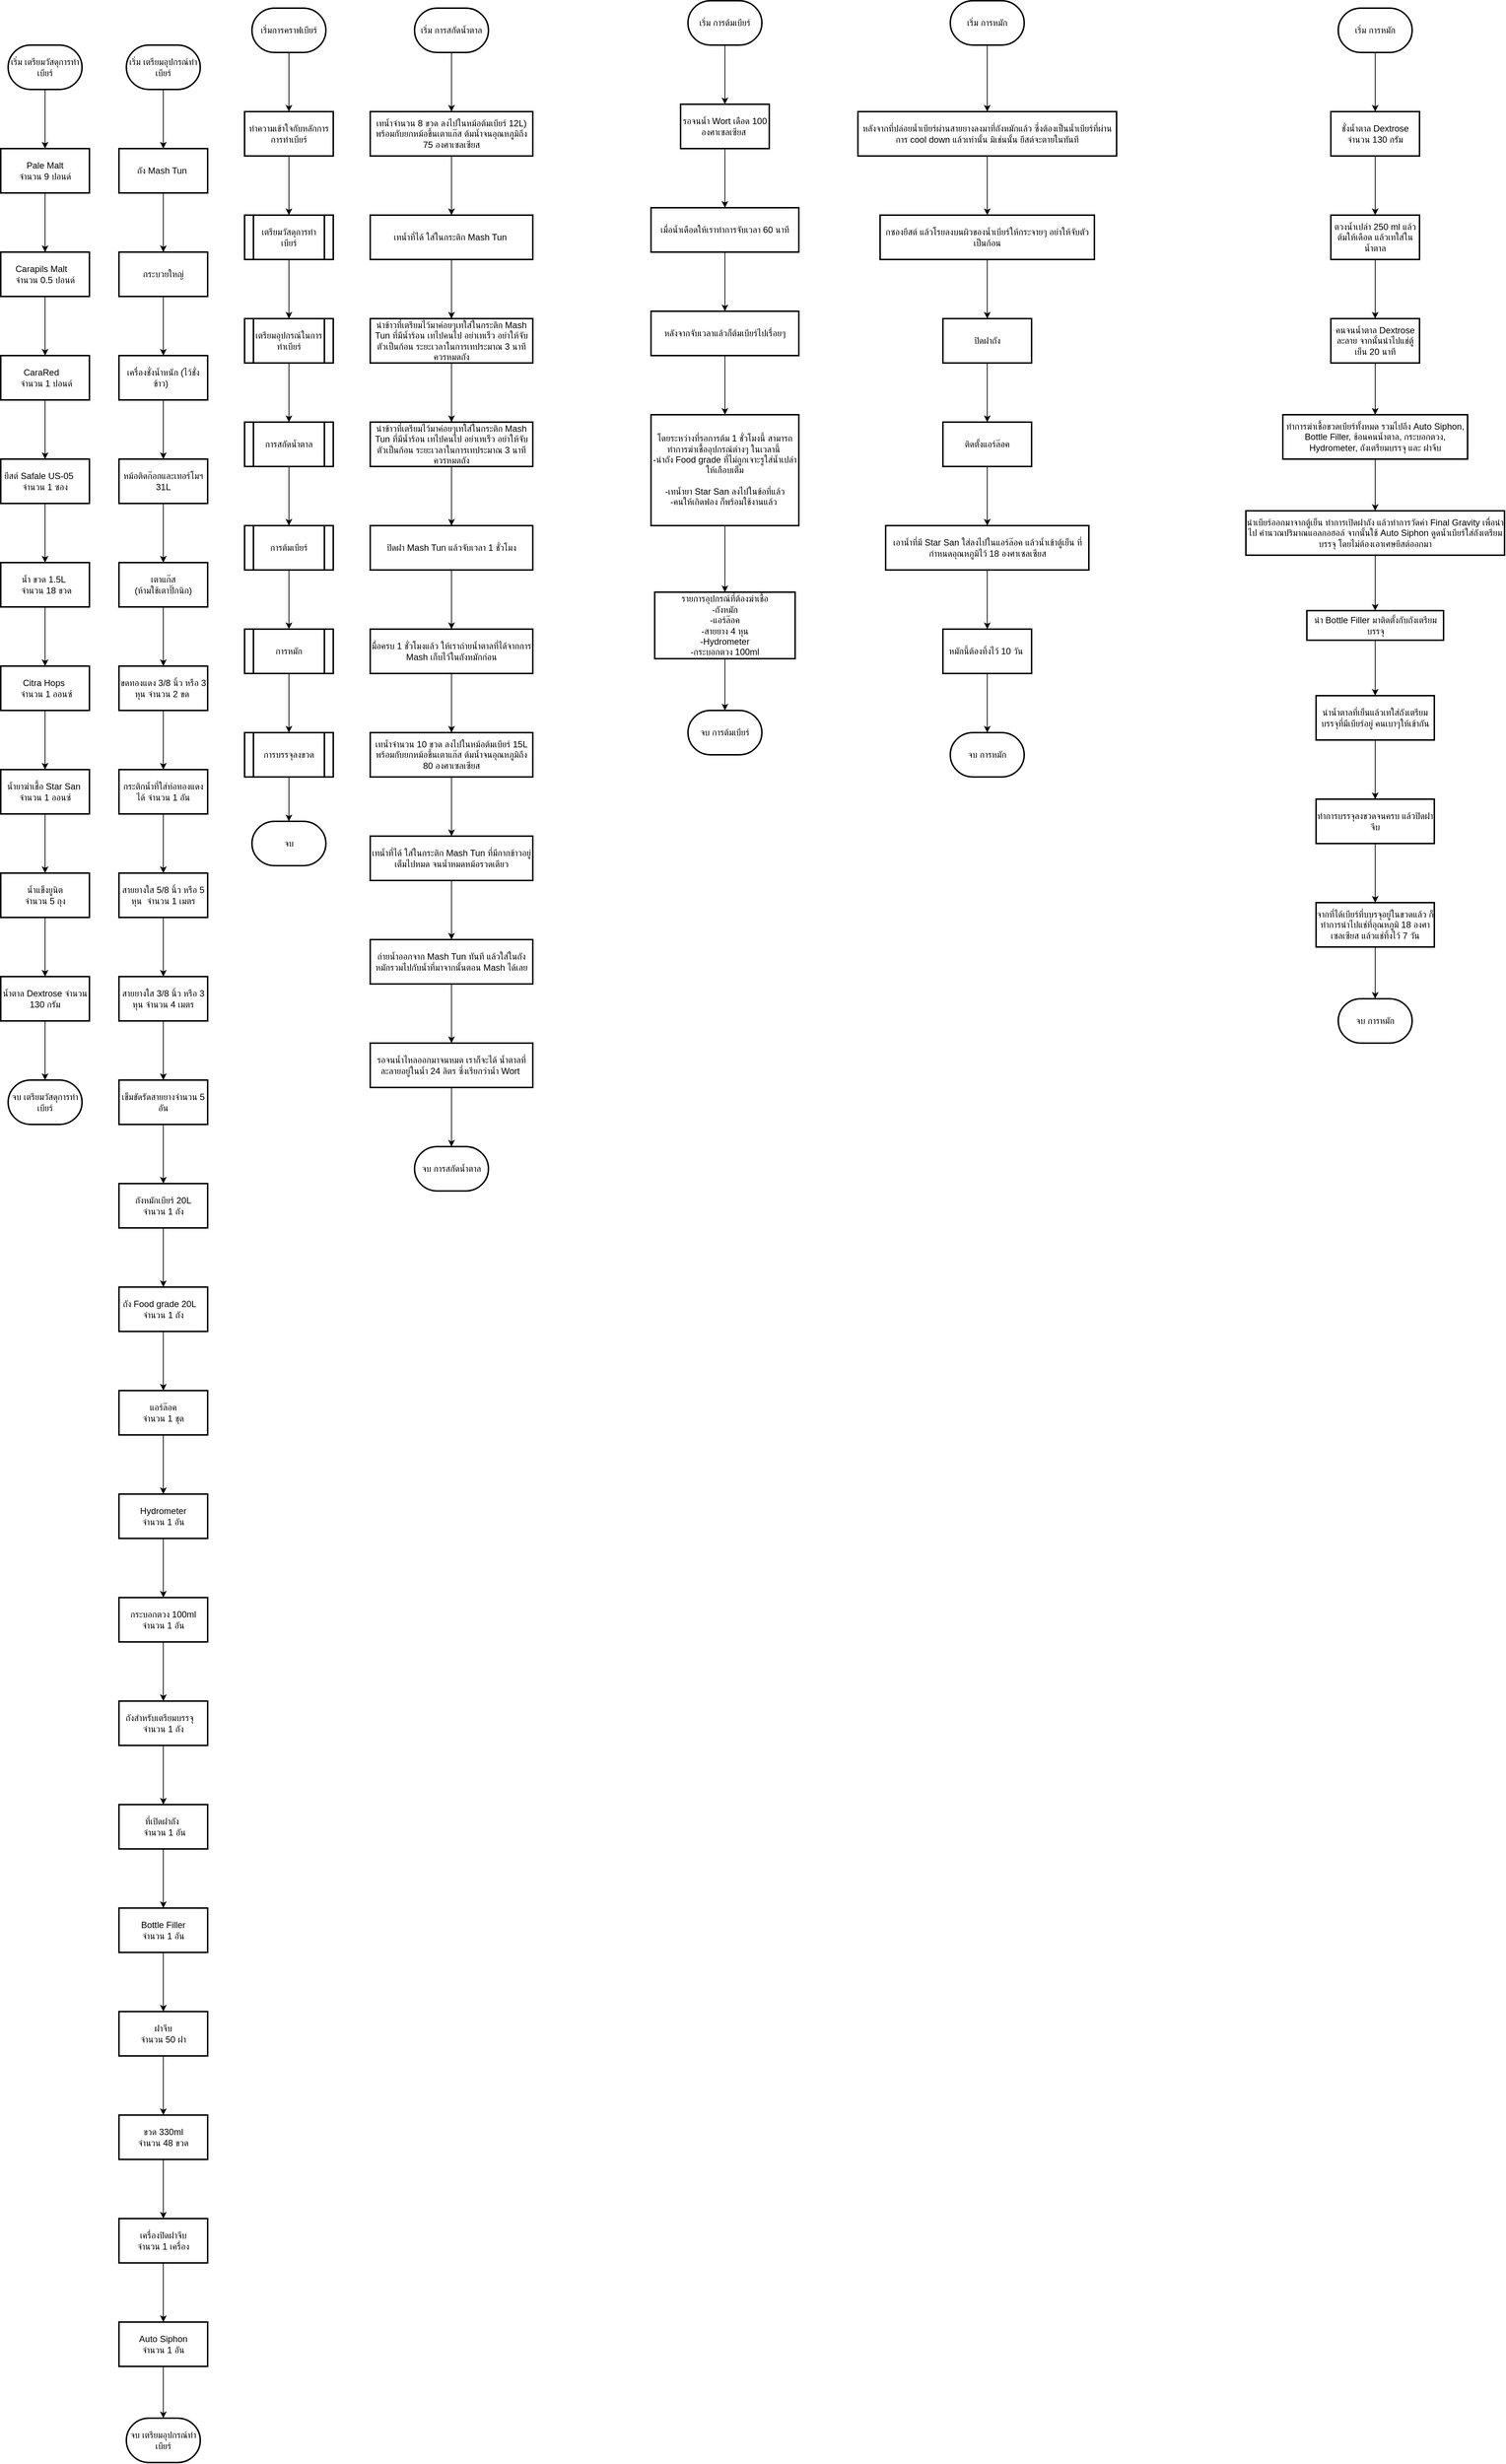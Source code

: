 <mxfile version="20.4.0" type="device"><diagram id="WuaO4n4-8gyZSFFQr9UD" name="หน้า-1"><mxGraphModel dx="1673" dy="896" grid="1" gridSize="10" guides="1" tooltips="1" connect="1" arrows="1" fold="1" page="1" pageScale="1" pageWidth="827" pageHeight="1169" math="0" shadow="0"><root><mxCell id="0"/><mxCell id="1" parent="0"/><mxCell id="bIlDoxS9KdTxIsv5m285-3" value="" style="edgeStyle=orthogonalEdgeStyle;rounded=0;orthogonalLoop=1;jettySize=auto;html=1;" edge="1" parent="1" source="bIlDoxS9KdTxIsv5m285-1" target="bIlDoxS9KdTxIsv5m285-2"><mxGeometry relative="1" as="geometry"/></mxCell><mxCell id="bIlDoxS9KdTxIsv5m285-1" value="เริ่มการคราฟเบียร์" style="strokeWidth=2;html=1;shape=mxgraph.flowchart.terminator;whiteSpace=wrap;" vertex="1" parent="1"><mxGeometry x="370" y="40" width="100" height="60" as="geometry"/></mxCell><mxCell id="bIlDoxS9KdTxIsv5m285-7" value="" style="edgeStyle=orthogonalEdgeStyle;rounded=0;orthogonalLoop=1;jettySize=auto;html=1;" edge="1" parent="1" source="bIlDoxS9KdTxIsv5m285-2" target="bIlDoxS9KdTxIsv5m285-6"><mxGeometry relative="1" as="geometry"/></mxCell><mxCell id="bIlDoxS9KdTxIsv5m285-2" value="ทำความเข้าใจกับหลักการการทำเบียร์" style="whiteSpace=wrap;html=1;strokeWidth=2;" vertex="1" parent="1"><mxGeometry x="360" y="180" width="120" height="60" as="geometry"/></mxCell><mxCell id="bIlDoxS9KdTxIsv5m285-9" value="" style="edgeStyle=orthogonalEdgeStyle;rounded=0;orthogonalLoop=1;jettySize=auto;html=1;" edge="1" parent="1" source="bIlDoxS9KdTxIsv5m285-6" target="bIlDoxS9KdTxIsv5m285-8"><mxGeometry relative="1" as="geometry"/></mxCell><mxCell id="bIlDoxS9KdTxIsv5m285-6" value="เตรียมวัสดุการทำเบียร์" style="shape=process;whiteSpace=wrap;html=1;backgroundOutline=1;strokeWidth=2;" vertex="1" parent="1"><mxGeometry x="360" y="320" width="120" height="60" as="geometry"/></mxCell><mxCell id="bIlDoxS9KdTxIsv5m285-11" value="" style="edgeStyle=orthogonalEdgeStyle;rounded=0;orthogonalLoop=1;jettySize=auto;html=1;" edge="1" parent="1" source="bIlDoxS9KdTxIsv5m285-8" target="bIlDoxS9KdTxIsv5m285-10"><mxGeometry relative="1" as="geometry"/></mxCell><mxCell id="bIlDoxS9KdTxIsv5m285-8" value="เตรียมอุปกรณ์ในการทำเบียร์" style="shape=process;whiteSpace=wrap;html=1;backgroundOutline=1;strokeWidth=2;" vertex="1" parent="1"><mxGeometry x="360" y="460" width="120" height="60" as="geometry"/></mxCell><mxCell id="bIlDoxS9KdTxIsv5m285-13" value="" style="edgeStyle=orthogonalEdgeStyle;rounded=0;orthogonalLoop=1;jettySize=auto;html=1;" edge="1" parent="1" source="bIlDoxS9KdTxIsv5m285-10" target="bIlDoxS9KdTxIsv5m285-12"><mxGeometry relative="1" as="geometry"/></mxCell><mxCell id="bIlDoxS9KdTxIsv5m285-10" value="การสกัดน้ำตาล" style="shape=process;whiteSpace=wrap;html=1;backgroundOutline=1;strokeWidth=2;" vertex="1" parent="1"><mxGeometry x="360" y="600" width="120" height="60" as="geometry"/></mxCell><mxCell id="bIlDoxS9KdTxIsv5m285-15" value="" style="edgeStyle=orthogonalEdgeStyle;rounded=0;orthogonalLoop=1;jettySize=auto;html=1;" edge="1" parent="1" source="bIlDoxS9KdTxIsv5m285-12" target="bIlDoxS9KdTxIsv5m285-14"><mxGeometry relative="1" as="geometry"/></mxCell><mxCell id="bIlDoxS9KdTxIsv5m285-12" value="การต้มเบียร์" style="shape=process;whiteSpace=wrap;html=1;backgroundOutline=1;strokeWidth=2;" vertex="1" parent="1"><mxGeometry x="360" y="740" width="120" height="60" as="geometry"/></mxCell><mxCell id="bIlDoxS9KdTxIsv5m285-17" value="" style="edgeStyle=orthogonalEdgeStyle;rounded=0;orthogonalLoop=1;jettySize=auto;html=1;" edge="1" parent="1" source="bIlDoxS9KdTxIsv5m285-14" target="bIlDoxS9KdTxIsv5m285-16"><mxGeometry relative="1" as="geometry"/></mxCell><mxCell id="bIlDoxS9KdTxIsv5m285-14" value="การหมัก" style="shape=process;whiteSpace=wrap;html=1;backgroundOutline=1;strokeWidth=2;" vertex="1" parent="1"><mxGeometry x="360" y="880" width="120" height="60" as="geometry"/></mxCell><mxCell id="bIlDoxS9KdTxIsv5m285-19" value="" style="edgeStyle=orthogonalEdgeStyle;rounded=0;orthogonalLoop=1;jettySize=auto;html=1;" edge="1" parent="1" source="bIlDoxS9KdTxIsv5m285-16" target="bIlDoxS9KdTxIsv5m285-18"><mxGeometry relative="1" as="geometry"/></mxCell><mxCell id="bIlDoxS9KdTxIsv5m285-16" value="การบรรจุลงขวด" style="shape=process;whiteSpace=wrap;html=1;backgroundOutline=1;strokeWidth=2;" vertex="1" parent="1"><mxGeometry x="360" y="1020" width="120" height="60" as="geometry"/></mxCell><mxCell id="bIlDoxS9KdTxIsv5m285-18" value="จบ" style="strokeWidth=2;html=1;shape=mxgraph.flowchart.terminator;whiteSpace=wrap;" vertex="1" parent="1"><mxGeometry x="370" y="1140" width="100" height="60" as="geometry"/></mxCell><mxCell id="bIlDoxS9KdTxIsv5m285-22" value="" style="edgeStyle=orthogonalEdgeStyle;rounded=0;orthogonalLoop=1;jettySize=auto;html=1;" edge="1" parent="1" source="bIlDoxS9KdTxIsv5m285-20" target="bIlDoxS9KdTxIsv5m285-21"><mxGeometry relative="1" as="geometry"/></mxCell><mxCell id="bIlDoxS9KdTxIsv5m285-20" value="เริ่ม เตรียมวัสดุการทำเบียร์" style="strokeWidth=2;html=1;shape=mxgraph.flowchart.terminator;whiteSpace=wrap;" vertex="1" parent="1"><mxGeometry x="40" y="90" width="100" height="60" as="geometry"/></mxCell><mxCell id="bIlDoxS9KdTxIsv5m285-24" value="" style="edgeStyle=orthogonalEdgeStyle;rounded=0;orthogonalLoop=1;jettySize=auto;html=1;" edge="1" parent="1" source="bIlDoxS9KdTxIsv5m285-21" target="bIlDoxS9KdTxIsv5m285-23"><mxGeometry relative="1" as="geometry"/></mxCell><mxCell id="bIlDoxS9KdTxIsv5m285-21" value="Pale Malt&lt;br&gt;จำนวน 9 ปอนด์" style="whiteSpace=wrap;html=1;strokeWidth=2;" vertex="1" parent="1"><mxGeometry x="30" y="230" width="120" height="60" as="geometry"/></mxCell><mxCell id="bIlDoxS9KdTxIsv5m285-26" value="" style="edgeStyle=orthogonalEdgeStyle;rounded=0;orthogonalLoop=1;jettySize=auto;html=1;" edge="1" parent="1" source="bIlDoxS9KdTxIsv5m285-23" target="bIlDoxS9KdTxIsv5m285-25"><mxGeometry relative="1" as="geometry"/></mxCell><mxCell id="bIlDoxS9KdTxIsv5m285-23" value="Carapils Malt&amp;nbsp; &amp;nbsp;&lt;br&gt;จำนวน 0.5 ปอนด์" style="whiteSpace=wrap;html=1;strokeWidth=2;" vertex="1" parent="1"><mxGeometry x="30" y="370" width="120" height="60" as="geometry"/></mxCell><mxCell id="bIlDoxS9KdTxIsv5m285-28" value="" style="edgeStyle=orthogonalEdgeStyle;rounded=0;orthogonalLoop=1;jettySize=auto;html=1;" edge="1" parent="1" source="bIlDoxS9KdTxIsv5m285-25" target="bIlDoxS9KdTxIsv5m285-27"><mxGeometry relative="1" as="geometry"/></mxCell><mxCell id="bIlDoxS9KdTxIsv5m285-25" value="CaraRed&amp;nbsp; &amp;nbsp; &lt;br&gt;&amp;nbsp;จำนวน 1 ปอนด์" style="whiteSpace=wrap;html=1;strokeWidth=2;" vertex="1" parent="1"><mxGeometry x="30" y="510" width="120" height="60" as="geometry"/></mxCell><mxCell id="bIlDoxS9KdTxIsv5m285-30" value="" style="edgeStyle=orthogonalEdgeStyle;rounded=0;orthogonalLoop=1;jettySize=auto;html=1;" edge="1" parent="1" source="bIlDoxS9KdTxIsv5m285-27" target="bIlDoxS9KdTxIsv5m285-29"><mxGeometry relative="1" as="geometry"/></mxCell><mxCell id="bIlDoxS9KdTxIsv5m285-27" value="ยีสต์ Safale US-05&amp;nbsp; &amp;nbsp; &amp;nbsp; จำนวน 1 ซอง" style="whiteSpace=wrap;html=1;strokeWidth=2;" vertex="1" parent="1"><mxGeometry x="30" y="650" width="120" height="60" as="geometry"/></mxCell><mxCell id="bIlDoxS9KdTxIsv5m285-32" value="" style="edgeStyle=orthogonalEdgeStyle;rounded=0;orthogonalLoop=1;jettySize=auto;html=1;" edge="1" parent="1" source="bIlDoxS9KdTxIsv5m285-29" target="bIlDoxS9KdTxIsv5m285-31"><mxGeometry relative="1" as="geometry"/></mxCell><mxCell id="bIlDoxS9KdTxIsv5m285-29" value="น้ำ ขวด 1.5L&amp;nbsp; &lt;br&gt;&amp;nbsp;จำนวน 18 ขวด" style="whiteSpace=wrap;html=1;strokeWidth=2;" vertex="1" parent="1"><mxGeometry x="30" y="790" width="120" height="60" as="geometry"/></mxCell><mxCell id="bIlDoxS9KdTxIsv5m285-34" value="" style="edgeStyle=orthogonalEdgeStyle;rounded=0;orthogonalLoop=1;jettySize=auto;html=1;" edge="1" parent="1" source="bIlDoxS9KdTxIsv5m285-31" target="bIlDoxS9KdTxIsv5m285-33"><mxGeometry relative="1" as="geometry"/></mxCell><mxCell id="bIlDoxS9KdTxIsv5m285-31" value="Citra Hops&amp;nbsp;&lt;br&gt;&amp;nbsp;จำนวน 1 ออนซ์" style="whiteSpace=wrap;html=1;strokeWidth=2;" vertex="1" parent="1"><mxGeometry x="30" y="930" width="120" height="60" as="geometry"/></mxCell><mxCell id="bIlDoxS9KdTxIsv5m285-36" value="" style="edgeStyle=orthogonalEdgeStyle;rounded=0;orthogonalLoop=1;jettySize=auto;html=1;" edge="1" parent="1" source="bIlDoxS9KdTxIsv5m285-33" target="bIlDoxS9KdTxIsv5m285-35"><mxGeometry relative="1" as="geometry"/></mxCell><mxCell id="bIlDoxS9KdTxIsv5m285-33" value="น้ำยาฆ่าเชื้อ Star San&amp;nbsp; จำนวน 1 ออนซ์" style="whiteSpace=wrap;html=1;strokeWidth=2;" vertex="1" parent="1"><mxGeometry x="30" y="1070" width="120" height="60" as="geometry"/></mxCell><mxCell id="bIlDoxS9KdTxIsv5m285-38" value="" style="edgeStyle=orthogonalEdgeStyle;rounded=0;orthogonalLoop=1;jettySize=auto;html=1;" edge="1" parent="1" source="bIlDoxS9KdTxIsv5m285-35" target="bIlDoxS9KdTxIsv5m285-37"><mxGeometry relative="1" as="geometry"/></mxCell><mxCell id="bIlDoxS9KdTxIsv5m285-35" value="น้ำแข็งยูนิต &lt;br&gt;จำนวน 5 ถุง" style="whiteSpace=wrap;html=1;strokeWidth=2;" vertex="1" parent="1"><mxGeometry x="30" y="1210" width="120" height="60" as="geometry"/></mxCell><mxCell id="bIlDoxS9KdTxIsv5m285-40" value="" style="edgeStyle=orthogonalEdgeStyle;rounded=0;orthogonalLoop=1;jettySize=auto;html=1;" edge="1" parent="1" source="bIlDoxS9KdTxIsv5m285-37" target="bIlDoxS9KdTxIsv5m285-39"><mxGeometry relative="1" as="geometry"/></mxCell><mxCell id="bIlDoxS9KdTxIsv5m285-37" value="น้ำตาล Dextrose จำนวน 130 กรัม" style="whiteSpace=wrap;html=1;strokeWidth=2;" vertex="1" parent="1"><mxGeometry x="30" y="1350" width="120" height="60" as="geometry"/></mxCell><mxCell id="bIlDoxS9KdTxIsv5m285-39" value="จบ เตรียมวัสดุการทำเบียร์" style="strokeWidth=2;html=1;shape=mxgraph.flowchart.terminator;whiteSpace=wrap;" vertex="1" parent="1"><mxGeometry x="40" y="1490" width="100" height="60" as="geometry"/></mxCell><mxCell id="bIlDoxS9KdTxIsv5m285-43" value="" style="edgeStyle=orthogonalEdgeStyle;rounded=0;orthogonalLoop=1;jettySize=auto;html=1;" edge="1" parent="1" source="bIlDoxS9KdTxIsv5m285-41" target="bIlDoxS9KdTxIsv5m285-42"><mxGeometry relative="1" as="geometry"/></mxCell><mxCell id="bIlDoxS9KdTxIsv5m285-41" value="เริ่ม เตรียมอุปกรณ์ทำเบียร์" style="strokeWidth=2;html=1;shape=mxgraph.flowchart.terminator;whiteSpace=wrap;" vertex="1" parent="1"><mxGeometry x="200" y="90" width="100" height="60" as="geometry"/></mxCell><mxCell id="bIlDoxS9KdTxIsv5m285-45" value="" style="edgeStyle=orthogonalEdgeStyle;rounded=0;orthogonalLoop=1;jettySize=auto;html=1;" edge="1" parent="1" source="bIlDoxS9KdTxIsv5m285-42" target="bIlDoxS9KdTxIsv5m285-44"><mxGeometry relative="1" as="geometry"/></mxCell><mxCell id="bIlDoxS9KdTxIsv5m285-42" value="ถัง Mash Tun&amp;nbsp;" style="whiteSpace=wrap;html=1;strokeWidth=2;" vertex="1" parent="1"><mxGeometry x="190" y="230" width="120" height="60" as="geometry"/></mxCell><mxCell id="bIlDoxS9KdTxIsv5m285-47" value="" style="edgeStyle=orthogonalEdgeStyle;rounded=0;orthogonalLoop=1;jettySize=auto;html=1;" edge="1" parent="1" source="bIlDoxS9KdTxIsv5m285-44" target="bIlDoxS9KdTxIsv5m285-46"><mxGeometry relative="1" as="geometry"/></mxCell><mxCell id="bIlDoxS9KdTxIsv5m285-44" value="กระบวยใหญ่" style="whiteSpace=wrap;html=1;strokeWidth=2;" vertex="1" parent="1"><mxGeometry x="190" y="370" width="120" height="60" as="geometry"/></mxCell><mxCell id="bIlDoxS9KdTxIsv5m285-49" value="" style="edgeStyle=orthogonalEdgeStyle;rounded=0;orthogonalLoop=1;jettySize=auto;html=1;" edge="1" parent="1" source="bIlDoxS9KdTxIsv5m285-46" target="bIlDoxS9KdTxIsv5m285-48"><mxGeometry relative="1" as="geometry"/></mxCell><mxCell id="bIlDoxS9KdTxIsv5m285-46" value="เครื่องชั่งน้ำหนัก (ไว้ชั่งข้าว)&amp;nbsp;&amp;nbsp;" style="whiteSpace=wrap;html=1;strokeWidth=2;" vertex="1" parent="1"><mxGeometry x="190" y="510" width="120" height="60" as="geometry"/></mxCell><mxCell id="bIlDoxS9KdTxIsv5m285-51" value="" style="edgeStyle=orthogonalEdgeStyle;rounded=0;orthogonalLoop=1;jettySize=auto;html=1;" edge="1" parent="1" source="bIlDoxS9KdTxIsv5m285-48" target="bIlDoxS9KdTxIsv5m285-50"><mxGeometry relative="1" as="geometry"/></mxCell><mxCell id="bIlDoxS9KdTxIsv5m285-48" value="หม้อติดก๊อกและเทอร์โมฯ 31L" style="whiteSpace=wrap;html=1;strokeWidth=2;" vertex="1" parent="1"><mxGeometry x="190" y="650" width="120" height="60" as="geometry"/></mxCell><mxCell id="bIlDoxS9KdTxIsv5m285-53" value="" style="edgeStyle=orthogonalEdgeStyle;rounded=0;orthogonalLoop=1;jettySize=auto;html=1;" edge="1" parent="1" source="bIlDoxS9KdTxIsv5m285-50" target="bIlDoxS9KdTxIsv5m285-52"><mxGeometry relative="1" as="geometry"/></mxCell><mxCell id="bIlDoxS9KdTxIsv5m285-50" value="เตาแก๊ส &lt;br&gt;(ห้ามใช้เตาปิ๊กนิก)" style="whiteSpace=wrap;html=1;strokeWidth=2;" vertex="1" parent="1"><mxGeometry x="190" y="790" width="120" height="60" as="geometry"/></mxCell><mxCell id="bIlDoxS9KdTxIsv5m285-55" value="" style="edgeStyle=orthogonalEdgeStyle;rounded=0;orthogonalLoop=1;jettySize=auto;html=1;" edge="1" parent="1" source="bIlDoxS9KdTxIsv5m285-52" target="bIlDoxS9KdTxIsv5m285-54"><mxGeometry relative="1" as="geometry"/></mxCell><mxCell id="bIlDoxS9KdTxIsv5m285-52" value="ขดทองแดง 3/8 นิ้ว หรือ 3 หุน&amp;nbsp;จำนวน 2 ขด&amp;nbsp;" style="whiteSpace=wrap;html=1;strokeWidth=2;" vertex="1" parent="1"><mxGeometry x="190" y="930" width="120" height="60" as="geometry"/></mxCell><mxCell id="bIlDoxS9KdTxIsv5m285-57" value="" style="edgeStyle=orthogonalEdgeStyle;rounded=0;orthogonalLoop=1;jettySize=auto;html=1;" edge="1" parent="1" source="bIlDoxS9KdTxIsv5m285-54" target="bIlDoxS9KdTxIsv5m285-56"><mxGeometry relative="1" as="geometry"/></mxCell><mxCell id="bIlDoxS9KdTxIsv5m285-54" value="กระติกน้ำที่ใส่ท่อทองแดงได้&amp;nbsp;จำนวน 1 อัน" style="whiteSpace=wrap;html=1;strokeWidth=2;" vertex="1" parent="1"><mxGeometry x="190" y="1070" width="120" height="60" as="geometry"/></mxCell><mxCell id="bIlDoxS9KdTxIsv5m285-59" value="" style="edgeStyle=orthogonalEdgeStyle;rounded=0;orthogonalLoop=1;jettySize=auto;html=1;" edge="1" parent="1" source="bIlDoxS9KdTxIsv5m285-56" target="bIlDoxS9KdTxIsv5m285-58"><mxGeometry relative="1" as="geometry"/></mxCell><mxCell id="bIlDoxS9KdTxIsv5m285-56" value="สายยางใส 5/8 นิ้ว หรือ 5 หุน&amp;nbsp;&amp;nbsp;จำนวน 1 เมตร" style="whiteSpace=wrap;html=1;strokeWidth=2;" vertex="1" parent="1"><mxGeometry x="190" y="1210" width="120" height="60" as="geometry"/></mxCell><mxCell id="bIlDoxS9KdTxIsv5m285-61" value="" style="edgeStyle=orthogonalEdgeStyle;rounded=0;orthogonalLoop=1;jettySize=auto;html=1;" edge="1" parent="1" source="bIlDoxS9KdTxIsv5m285-58" target="bIlDoxS9KdTxIsv5m285-60"><mxGeometry relative="1" as="geometry"/></mxCell><mxCell id="bIlDoxS9KdTxIsv5m285-58" value="สายยางใส 3/8 นิ้ว หรือ 3 หุน&amp;nbsp;จำนวน 4 เมตร" style="whiteSpace=wrap;html=1;strokeWidth=2;" vertex="1" parent="1"><mxGeometry x="190" y="1350" width="120" height="60" as="geometry"/></mxCell><mxCell id="bIlDoxS9KdTxIsv5m285-63" value="" style="edgeStyle=orthogonalEdgeStyle;rounded=0;orthogonalLoop=1;jettySize=auto;html=1;" edge="1" parent="1" source="bIlDoxS9KdTxIsv5m285-60" target="bIlDoxS9KdTxIsv5m285-62"><mxGeometry relative="1" as="geometry"/></mxCell><mxCell id="bIlDoxS9KdTxIsv5m285-60" value="เข็มขัดรัดสายยางจำนวน 5 อัน" style="whiteSpace=wrap;html=1;strokeWidth=2;" vertex="1" parent="1"><mxGeometry x="190" y="1490" width="120" height="60" as="geometry"/></mxCell><mxCell id="bIlDoxS9KdTxIsv5m285-65" value="" style="edgeStyle=orthogonalEdgeStyle;rounded=0;orthogonalLoop=1;jettySize=auto;html=1;" edge="1" parent="1" source="bIlDoxS9KdTxIsv5m285-62" target="bIlDoxS9KdTxIsv5m285-64"><mxGeometry relative="1" as="geometry"/></mxCell><mxCell id="bIlDoxS9KdTxIsv5m285-62" value="ถังหมักเบียร์ 20L&lt;br&gt;จำนวน 1 ถัง" style="whiteSpace=wrap;html=1;strokeWidth=2;" vertex="1" parent="1"><mxGeometry x="190" y="1630" width="120" height="60" as="geometry"/></mxCell><mxCell id="bIlDoxS9KdTxIsv5m285-67" value="" style="edgeStyle=orthogonalEdgeStyle;rounded=0;orthogonalLoop=1;jettySize=auto;html=1;" edge="1" parent="1" source="bIlDoxS9KdTxIsv5m285-64" target="bIlDoxS9KdTxIsv5m285-66"><mxGeometry relative="1" as="geometry"/></mxCell><mxCell id="bIlDoxS9KdTxIsv5m285-64" value="ถัง Food grade 20L&amp;nbsp; &amp;nbsp; จำนวน 1 ถัง" style="whiteSpace=wrap;html=1;strokeWidth=2;" vertex="1" parent="1"><mxGeometry x="190" y="1770" width="120" height="60" as="geometry"/></mxCell><mxCell id="bIlDoxS9KdTxIsv5m285-69" value="" style="edgeStyle=orthogonalEdgeStyle;rounded=0;orthogonalLoop=1;jettySize=auto;html=1;" edge="1" parent="1" source="bIlDoxS9KdTxIsv5m285-66" target="bIlDoxS9KdTxIsv5m285-68"><mxGeometry relative="1" as="geometry"/></mxCell><mxCell id="bIlDoxS9KdTxIsv5m285-66" value="แอร์ล๊อค&lt;br&gt;จำนวน 1 ชุด" style="whiteSpace=wrap;html=1;strokeWidth=2;" vertex="1" parent="1"><mxGeometry x="190" y="1910" width="120" height="60" as="geometry"/></mxCell><mxCell id="bIlDoxS9KdTxIsv5m285-71" value="" style="edgeStyle=orthogonalEdgeStyle;rounded=0;orthogonalLoop=1;jettySize=auto;html=1;" edge="1" parent="1" source="bIlDoxS9KdTxIsv5m285-68" target="bIlDoxS9KdTxIsv5m285-70"><mxGeometry relative="1" as="geometry"/></mxCell><mxCell id="bIlDoxS9KdTxIsv5m285-68" value="Hydrometer&lt;br&gt;จำนวน 1 อัน" style="whiteSpace=wrap;html=1;strokeWidth=2;" vertex="1" parent="1"><mxGeometry x="190" y="2050" width="120" height="60" as="geometry"/></mxCell><mxCell id="bIlDoxS9KdTxIsv5m285-75" value="" style="edgeStyle=orthogonalEdgeStyle;rounded=0;orthogonalLoop=1;jettySize=auto;html=1;" edge="1" parent="1" source="bIlDoxS9KdTxIsv5m285-70" target="bIlDoxS9KdTxIsv5m285-74"><mxGeometry relative="1" as="geometry"/></mxCell><mxCell id="bIlDoxS9KdTxIsv5m285-70" value="กระบอกตวง 100ml&lt;br&gt;จำนวน 1 อัน" style="whiteSpace=wrap;html=1;strokeWidth=2;" vertex="1" parent="1"><mxGeometry x="190" y="2190" width="120" height="60" as="geometry"/></mxCell><mxCell id="bIlDoxS9KdTxIsv5m285-77" value="" style="edgeStyle=orthogonalEdgeStyle;rounded=0;orthogonalLoop=1;jettySize=auto;html=1;" edge="1" parent="1" source="bIlDoxS9KdTxIsv5m285-74" target="bIlDoxS9KdTxIsv5m285-76"><mxGeometry relative="1" as="geometry"/></mxCell><mxCell id="bIlDoxS9KdTxIsv5m285-74" value="ถังสำหรับเตรียมบรรจุ&amp;nbsp; &amp;nbsp; จำนวน 1 ถัง" style="whiteSpace=wrap;html=1;strokeWidth=2;" vertex="1" parent="1"><mxGeometry x="190" y="2330" width="120" height="60" as="geometry"/></mxCell><mxCell id="bIlDoxS9KdTxIsv5m285-79" value="" style="edgeStyle=orthogonalEdgeStyle;rounded=0;orthogonalLoop=1;jettySize=auto;html=1;" edge="1" parent="1" source="bIlDoxS9KdTxIsv5m285-76" target="bIlDoxS9KdTxIsv5m285-78"><mxGeometry relative="1" as="geometry"/></mxCell><mxCell id="bIlDoxS9KdTxIsv5m285-76" value="ที่เปิดฝาถัง&amp;nbsp;&lt;br&gt;&amp;nbsp;จำนวน 1 อัน" style="whiteSpace=wrap;html=1;strokeWidth=2;" vertex="1" parent="1"><mxGeometry x="190" y="2470" width="120" height="60" as="geometry"/></mxCell><mxCell id="bIlDoxS9KdTxIsv5m285-81" value="" style="edgeStyle=orthogonalEdgeStyle;rounded=0;orthogonalLoop=1;jettySize=auto;html=1;" edge="1" parent="1" source="bIlDoxS9KdTxIsv5m285-78" target="bIlDoxS9KdTxIsv5m285-80"><mxGeometry relative="1" as="geometry"/></mxCell><mxCell id="bIlDoxS9KdTxIsv5m285-78" value="Bottle Filler &lt;br&gt;จำนวน 1 อัน" style="whiteSpace=wrap;html=1;strokeWidth=2;" vertex="1" parent="1"><mxGeometry x="190" y="2610" width="120" height="60" as="geometry"/></mxCell><mxCell id="bIlDoxS9KdTxIsv5m285-83" value="" style="edgeStyle=orthogonalEdgeStyle;rounded=0;orthogonalLoop=1;jettySize=auto;html=1;" edge="1" parent="1" source="bIlDoxS9KdTxIsv5m285-80" target="bIlDoxS9KdTxIsv5m285-82"><mxGeometry relative="1" as="geometry"/></mxCell><mxCell id="bIlDoxS9KdTxIsv5m285-80" value="ฝาจีบ&lt;br&gt;จำนวน 50 ฝา" style="whiteSpace=wrap;html=1;strokeWidth=2;" vertex="1" parent="1"><mxGeometry x="190" y="2750" width="120" height="60" as="geometry"/></mxCell><mxCell id="bIlDoxS9KdTxIsv5m285-85" value="" style="edgeStyle=orthogonalEdgeStyle;rounded=0;orthogonalLoop=1;jettySize=auto;html=1;" edge="1" parent="1" source="bIlDoxS9KdTxIsv5m285-82" target="bIlDoxS9KdTxIsv5m285-84"><mxGeometry relative="1" as="geometry"/></mxCell><mxCell id="bIlDoxS9KdTxIsv5m285-82" value="ขวด 330ml &lt;br&gt;จำนวน 48 ขวด" style="whiteSpace=wrap;html=1;strokeWidth=2;" vertex="1" parent="1"><mxGeometry x="190" y="2890" width="120" height="60" as="geometry"/></mxCell><mxCell id="bIlDoxS9KdTxIsv5m285-87" value="" style="edgeStyle=orthogonalEdgeStyle;rounded=0;orthogonalLoop=1;jettySize=auto;html=1;" edge="1" parent="1" source="bIlDoxS9KdTxIsv5m285-84" target="bIlDoxS9KdTxIsv5m285-86"><mxGeometry relative="1" as="geometry"/></mxCell><mxCell id="bIlDoxS9KdTxIsv5m285-84" value="เครื่องปิดฝาจีบ&lt;br&gt;จำนวน 1 เครื่อง" style="whiteSpace=wrap;html=1;strokeWidth=2;" vertex="1" parent="1"><mxGeometry x="190" y="3030" width="120" height="60" as="geometry"/></mxCell><mxCell id="bIlDoxS9KdTxIsv5m285-89" value="" style="edgeStyle=orthogonalEdgeStyle;rounded=0;orthogonalLoop=1;jettySize=auto;html=1;" edge="1" parent="1" source="bIlDoxS9KdTxIsv5m285-86" target="bIlDoxS9KdTxIsv5m285-88"><mxGeometry relative="1" as="geometry"/></mxCell><mxCell id="bIlDoxS9KdTxIsv5m285-86" value="Auto Siphon&lt;br&gt;จำนวน 1 อัน" style="whiteSpace=wrap;html=1;strokeWidth=2;" vertex="1" parent="1"><mxGeometry x="190" y="3170" width="120" height="60" as="geometry"/></mxCell><mxCell id="bIlDoxS9KdTxIsv5m285-88" value="จบ เตรียมอุปกรณ์ทำเบียร์" style="strokeWidth=2;html=1;shape=mxgraph.flowchart.terminator;whiteSpace=wrap;" vertex="1" parent="1"><mxGeometry x="200" y="3300" width="100" height="60" as="geometry"/></mxCell><mxCell id="bIlDoxS9KdTxIsv5m285-92" value="" style="edgeStyle=orthogonalEdgeStyle;rounded=0;orthogonalLoop=1;jettySize=auto;html=1;" edge="1" parent="1" source="bIlDoxS9KdTxIsv5m285-90" target="bIlDoxS9KdTxIsv5m285-91"><mxGeometry relative="1" as="geometry"/></mxCell><mxCell id="bIlDoxS9KdTxIsv5m285-90" value="เริ่ม การสกัดน้ำตาล" style="strokeWidth=2;html=1;shape=mxgraph.flowchart.terminator;whiteSpace=wrap;" vertex="1" parent="1"><mxGeometry x="590" y="40" width="100" height="60" as="geometry"/></mxCell><mxCell id="bIlDoxS9KdTxIsv5m285-96" value="" style="edgeStyle=orthogonalEdgeStyle;rounded=0;orthogonalLoop=1;jettySize=auto;html=1;" edge="1" parent="1" source="bIlDoxS9KdTxIsv5m285-91" target="bIlDoxS9KdTxIsv5m285-95"><mxGeometry relative="1" as="geometry"/></mxCell><mxCell id="bIlDoxS9KdTxIsv5m285-91" value="เทน้ำจำนวน 8 ขวด ลงไปในหม้อต้มเบียร์ 12L) พร้อมกับยกหม้อขึ้นเตาแก๊ส ต้มน้ำจนอุณหภูมิถึง 75 องศาเซลเซียส" style="whiteSpace=wrap;html=1;strokeWidth=2;" vertex="1" parent="1"><mxGeometry x="530" y="180" width="220" height="60" as="geometry"/></mxCell><mxCell id="bIlDoxS9KdTxIsv5m285-98" value="" style="edgeStyle=orthogonalEdgeStyle;rounded=0;orthogonalLoop=1;jettySize=auto;html=1;" edge="1" parent="1" source="bIlDoxS9KdTxIsv5m285-95" target="bIlDoxS9KdTxIsv5m285-97"><mxGeometry relative="1" as="geometry"/></mxCell><mxCell id="bIlDoxS9KdTxIsv5m285-95" value="เทน้ำที่ได้ ใส่ในกระติก Mash Tun&amp;nbsp;" style="whiteSpace=wrap;html=1;strokeWidth=2;" vertex="1" parent="1"><mxGeometry x="530" y="320" width="220" height="60" as="geometry"/></mxCell><mxCell id="bIlDoxS9KdTxIsv5m285-100" value="" style="edgeStyle=orthogonalEdgeStyle;rounded=0;orthogonalLoop=1;jettySize=auto;html=1;" edge="1" parent="1" source="bIlDoxS9KdTxIsv5m285-97" target="bIlDoxS9KdTxIsv5m285-99"><mxGeometry relative="1" as="geometry"/></mxCell><mxCell id="bIlDoxS9KdTxIsv5m285-97" value="นำข้าวที่เตรียมไว้มาค่อยๆเทใส่ในกระติก Mash Tun ที่มีน้ำร้อน เทไปคนไป อย่าเทเร็ว อย่าให้จับตัวเป็นก้อน ระยะเวลาในการเทประมาณ 3 นาที ควรหมดถัง" style="whiteSpace=wrap;html=1;strokeWidth=2;" vertex="1" parent="1"><mxGeometry x="530" y="460" width="220" height="60" as="geometry"/></mxCell><mxCell id="bIlDoxS9KdTxIsv5m285-102" value="" style="edgeStyle=orthogonalEdgeStyle;rounded=0;orthogonalLoop=1;jettySize=auto;html=1;" edge="1" parent="1" source="bIlDoxS9KdTxIsv5m285-99" target="bIlDoxS9KdTxIsv5m285-101"><mxGeometry relative="1" as="geometry"/></mxCell><mxCell id="bIlDoxS9KdTxIsv5m285-99" value="นำข้าวที่เตรียมไว้มาค่อยๆเทใส่ในกระติก Mash Tun ที่มีน้ำร้อน เทไปคนไป อย่าเทเร็ว อย่าให้จับตัวเป็นก้อน ระยะเวลาในการเทประมาณ 3 นาที ควรหมดถัง" style="whiteSpace=wrap;html=1;strokeWidth=2;" vertex="1" parent="1"><mxGeometry x="530" y="600" width="220" height="60" as="geometry"/></mxCell><mxCell id="bIlDoxS9KdTxIsv5m285-104" value="" style="edgeStyle=orthogonalEdgeStyle;rounded=0;orthogonalLoop=1;jettySize=auto;html=1;" edge="1" parent="1" source="bIlDoxS9KdTxIsv5m285-101" target="bIlDoxS9KdTxIsv5m285-103"><mxGeometry relative="1" as="geometry"/></mxCell><mxCell id="bIlDoxS9KdTxIsv5m285-101" value="ปิดฝา Mash Tun แล้วจับเวลา 1 ชั่วโมง" style="whiteSpace=wrap;html=1;strokeWidth=2;" vertex="1" parent="1"><mxGeometry x="530" y="740" width="220" height="60" as="geometry"/></mxCell><mxCell id="bIlDoxS9KdTxIsv5m285-106" value="" style="edgeStyle=orthogonalEdgeStyle;rounded=0;orthogonalLoop=1;jettySize=auto;html=1;" edge="1" parent="1" source="bIlDoxS9KdTxIsv5m285-103" target="bIlDoxS9KdTxIsv5m285-105"><mxGeometry relative="1" as="geometry"/></mxCell><mxCell id="bIlDoxS9KdTxIsv5m285-103" value="มื่อครบ 1 ชั่วโมงแล้ว ให้เราถ่ายน้ำตาลที่ได้จากการ Mash เก็บไว้ในถังหมักก่อน" style="whiteSpace=wrap;html=1;strokeWidth=2;" vertex="1" parent="1"><mxGeometry x="530" y="880" width="220" height="60" as="geometry"/></mxCell><mxCell id="bIlDoxS9KdTxIsv5m285-108" value="" style="edgeStyle=orthogonalEdgeStyle;rounded=0;orthogonalLoop=1;jettySize=auto;html=1;" edge="1" parent="1" source="bIlDoxS9KdTxIsv5m285-105" target="bIlDoxS9KdTxIsv5m285-107"><mxGeometry relative="1" as="geometry"/></mxCell><mxCell id="bIlDoxS9KdTxIsv5m285-105" value="เทน้ำจำนวน 10 ขวด ลงไปในหม้อต้มเบียร์ 15L พร้อมกับยกหม้อขึ้นเตาแก๊ส ต้มน้ำจนอุณหภูมิถึง 80 องศาเซลเซียส" style="whiteSpace=wrap;html=1;strokeWidth=2;" vertex="1" parent="1"><mxGeometry x="530" y="1020" width="220" height="60" as="geometry"/></mxCell><mxCell id="bIlDoxS9KdTxIsv5m285-110" value="" style="edgeStyle=orthogonalEdgeStyle;rounded=0;orthogonalLoop=1;jettySize=auto;html=1;" edge="1" parent="1" source="bIlDoxS9KdTxIsv5m285-107" target="bIlDoxS9KdTxIsv5m285-109"><mxGeometry relative="1" as="geometry"/></mxCell><mxCell id="bIlDoxS9KdTxIsv5m285-107" value="เทน้ำที่ได้ ใส่ในกระติก Mash Tun ที่มีกากข้าวอยู่เต็มไปหมด จนน้ำหมดหม้อรวดเดียว" style="whiteSpace=wrap;html=1;strokeWidth=2;" vertex="1" parent="1"><mxGeometry x="530" y="1160" width="220" height="60" as="geometry"/></mxCell><mxCell id="bIlDoxS9KdTxIsv5m285-112" value="" style="edgeStyle=orthogonalEdgeStyle;rounded=0;orthogonalLoop=1;jettySize=auto;html=1;" edge="1" parent="1" source="bIlDoxS9KdTxIsv5m285-109" target="bIlDoxS9KdTxIsv5m285-111"><mxGeometry relative="1" as="geometry"/></mxCell><mxCell id="bIlDoxS9KdTxIsv5m285-109" value="ถ่ายน้ำออกจาก Mash Tun ทันที แล้วใส่ในถังหมักรวมไปกับน้ำที่มาจากนั้นตอน Mash ได้เลย" style="whiteSpace=wrap;html=1;strokeWidth=2;" vertex="1" parent="1"><mxGeometry x="530" y="1300" width="220" height="60" as="geometry"/></mxCell><mxCell id="bIlDoxS9KdTxIsv5m285-114" value="" style="edgeStyle=orthogonalEdgeStyle;rounded=0;orthogonalLoop=1;jettySize=auto;html=1;" edge="1" parent="1" source="bIlDoxS9KdTxIsv5m285-111" target="bIlDoxS9KdTxIsv5m285-113"><mxGeometry relative="1" as="geometry"/></mxCell><mxCell id="bIlDoxS9KdTxIsv5m285-111" value="รอจนน้ำไหลออกมาจนหมด เราก็จะได้ น้ำตาลที่ละลายอยู่ในน้ำ 24 ลิตร&amp;nbsp;ซึ่งเรียกว่าน้ำ Wort&amp;nbsp;" style="whiteSpace=wrap;html=1;strokeWidth=2;" vertex="1" parent="1"><mxGeometry x="530" y="1440" width="220" height="60" as="geometry"/></mxCell><mxCell id="bIlDoxS9KdTxIsv5m285-113" value="จบ การสกัดน้ำตาล" style="strokeWidth=2;html=1;shape=mxgraph.flowchart.terminator;whiteSpace=wrap;" vertex="1" parent="1"><mxGeometry x="590" y="1580" width="100" height="60" as="geometry"/></mxCell><mxCell id="bIlDoxS9KdTxIsv5m285-117" value="" style="edgeStyle=orthogonalEdgeStyle;rounded=0;orthogonalLoop=1;jettySize=auto;html=1;" edge="1" parent="1" source="bIlDoxS9KdTxIsv5m285-115" target="bIlDoxS9KdTxIsv5m285-116"><mxGeometry relative="1" as="geometry"/></mxCell><mxCell id="bIlDoxS9KdTxIsv5m285-115" value="เริ่ม การต้มเบียร์" style="strokeWidth=2;html=1;shape=mxgraph.flowchart.terminator;whiteSpace=wrap;" vertex="1" parent="1"><mxGeometry x="960" y="30" width="100" height="60" as="geometry"/></mxCell><mxCell id="bIlDoxS9KdTxIsv5m285-119" value="" style="edgeStyle=orthogonalEdgeStyle;rounded=0;orthogonalLoop=1;jettySize=auto;html=1;" edge="1" parent="1" source="bIlDoxS9KdTxIsv5m285-116" target="bIlDoxS9KdTxIsv5m285-118"><mxGeometry relative="1" as="geometry"/></mxCell><mxCell id="bIlDoxS9KdTxIsv5m285-116" value="รอจนน้ำ Wort เดือด 100 องศาเซลเซียส&amp;nbsp;" style="whiteSpace=wrap;html=1;strokeWidth=2;" vertex="1" parent="1"><mxGeometry x="950" y="170" width="120" height="60" as="geometry"/></mxCell><mxCell id="bIlDoxS9KdTxIsv5m285-121" value="" style="edgeStyle=orthogonalEdgeStyle;rounded=0;orthogonalLoop=1;jettySize=auto;html=1;" edge="1" parent="1" source="bIlDoxS9KdTxIsv5m285-118" target="bIlDoxS9KdTxIsv5m285-120"><mxGeometry relative="1" as="geometry"/></mxCell><mxCell id="bIlDoxS9KdTxIsv5m285-118" value="เมื่อน้ำเดือดให้เราทำการจับเวลา 60 นาที" style="whiteSpace=wrap;html=1;strokeWidth=2;" vertex="1" parent="1"><mxGeometry x="910" y="310" width="200" height="60" as="geometry"/></mxCell><mxCell id="bIlDoxS9KdTxIsv5m285-123" value="" style="edgeStyle=orthogonalEdgeStyle;rounded=0;orthogonalLoop=1;jettySize=auto;html=1;" edge="1" parent="1" source="bIlDoxS9KdTxIsv5m285-120" target="bIlDoxS9KdTxIsv5m285-122"><mxGeometry relative="1" as="geometry"/></mxCell><mxCell id="bIlDoxS9KdTxIsv5m285-120" value="หลังจากจับเวลาแล้วก็ต้มเบียร์ไปเรื่อยๆ" style="whiteSpace=wrap;html=1;strokeWidth=2;" vertex="1" parent="1"><mxGeometry x="910" y="450" width="200" height="60" as="geometry"/></mxCell><mxCell id="bIlDoxS9KdTxIsv5m285-125" value="" style="edgeStyle=orthogonalEdgeStyle;rounded=0;orthogonalLoop=1;jettySize=auto;html=1;" edge="1" parent="1" source="bIlDoxS9KdTxIsv5m285-122" target="bIlDoxS9KdTxIsv5m285-124"><mxGeometry relative="1" as="geometry"/></mxCell><mxCell id="bIlDoxS9KdTxIsv5m285-122" value="โดยระหว่างที่รอการต้ม 1 ชั่วโมงนี้ สามารถทำการฆ่าเชื้ออุปกรณ์ต่างๆ ในเวลานี้&amp;nbsp;&lt;br&gt;-&lt;span style=&quot;background-color: initial;&quot;&gt;นำถัง Food grade ที่ไม่ถูกเจาะรูใส่น้ำเปล่าให้เกือบเต็ม&lt;br&gt;&lt;br&gt;&lt;/span&gt;&lt;span style=&quot;background-color: initial;&quot;&gt;-เทน้ำยา Star San ลงไปในข้อที่แล้ว&lt;/span&gt;&lt;span style=&quot;background-color: initial;&quot;&gt;&lt;br&gt;&lt;/span&gt;&lt;div&gt;-คนให้เกิดฟอง ก็พร้อมใช้งานแล้ว&amp;nbsp;&lt;/div&gt;" style="whiteSpace=wrap;html=1;strokeWidth=2;" vertex="1" parent="1"><mxGeometry x="910" y="590" width="200" height="150" as="geometry"/></mxCell><mxCell id="bIlDoxS9KdTxIsv5m285-127" value="" style="edgeStyle=orthogonalEdgeStyle;rounded=0;orthogonalLoop=1;jettySize=auto;html=1;" edge="1" parent="1" source="bIlDoxS9KdTxIsv5m285-124" target="bIlDoxS9KdTxIsv5m285-126"><mxGeometry relative="1" as="geometry"/></mxCell><mxCell id="bIlDoxS9KdTxIsv5m285-124" value="รายการอุปกรณ์ที่ต้องฆ่าเชื้อ&lt;br&gt;-&lt;span style=&quot;background-color: initial;&quot;&gt;ถังหมัก&lt;/span&gt;&lt;div&gt;-แอร์ล๊อค&lt;/div&gt;&lt;div&gt;-สายยาง 4 หุน&lt;/div&gt;&lt;div&gt;-Hydrometer&lt;/div&gt;&lt;div&gt;-กระบอกตวง 100ml&lt;/div&gt;" style="whiteSpace=wrap;html=1;strokeWidth=2;" vertex="1" parent="1"><mxGeometry x="915" y="830" width="190" height="90" as="geometry"/></mxCell><mxCell id="bIlDoxS9KdTxIsv5m285-126" value="จบ การต้มเบียร์" style="strokeWidth=2;html=1;shape=mxgraph.flowchart.terminator;whiteSpace=wrap;" vertex="1" parent="1"><mxGeometry x="960" y="990" width="100" height="60" as="geometry"/></mxCell><mxCell id="bIlDoxS9KdTxIsv5m285-130" value="" style="edgeStyle=orthogonalEdgeStyle;rounded=0;orthogonalLoop=1;jettySize=auto;html=1;" edge="1" parent="1" source="bIlDoxS9KdTxIsv5m285-128" target="bIlDoxS9KdTxIsv5m285-129"><mxGeometry relative="1" as="geometry"/></mxCell><mxCell id="bIlDoxS9KdTxIsv5m285-128" value="เริ่ม การหมัก" style="strokeWidth=2;html=1;shape=mxgraph.flowchart.terminator;whiteSpace=wrap;" vertex="1" parent="1"><mxGeometry x="1315" y="30" width="100" height="60" as="geometry"/></mxCell><mxCell id="bIlDoxS9KdTxIsv5m285-132" value="" style="edgeStyle=orthogonalEdgeStyle;rounded=0;orthogonalLoop=1;jettySize=auto;html=1;" edge="1" parent="1" source="bIlDoxS9KdTxIsv5m285-129" target="bIlDoxS9KdTxIsv5m285-131"><mxGeometry relative="1" as="geometry"/></mxCell><mxCell id="bIlDoxS9KdTxIsv5m285-129" value="หลังจากที่ปล่อยน้ำเบียร์ผ่านสายยางลงมาที่ถังหมักแล้ว ซึ่งต้องเป็นน้ำเบียร์ที่ผ่านการ cool down แล้วเท่านั้น มิเช่นนั้น ยีสต์จะตายในทันที" style="whiteSpace=wrap;html=1;strokeWidth=2;" vertex="1" parent="1"><mxGeometry x="1190" y="180" width="350" height="60" as="geometry"/></mxCell><mxCell id="bIlDoxS9KdTxIsv5m285-134" value="" style="edgeStyle=orthogonalEdgeStyle;rounded=0;orthogonalLoop=1;jettySize=auto;html=1;" edge="1" parent="1" source="bIlDoxS9KdTxIsv5m285-131" target="bIlDoxS9KdTxIsv5m285-133"><mxGeometry relative="1" as="geometry"/></mxCell><mxCell id="bIlDoxS9KdTxIsv5m285-131" value="กซองยีสต์ แล้วโรยลงบนผิวของน้ำเบียร์ให้กระจายๆ อย่าให้จับตัวเป็นก้อน" style="whiteSpace=wrap;html=1;strokeWidth=2;" vertex="1" parent="1"><mxGeometry x="1220" y="320" width="290" height="60" as="geometry"/></mxCell><mxCell id="bIlDoxS9KdTxIsv5m285-136" value="" style="edgeStyle=orthogonalEdgeStyle;rounded=0;orthogonalLoop=1;jettySize=auto;html=1;" edge="1" parent="1" source="bIlDoxS9KdTxIsv5m285-133" target="bIlDoxS9KdTxIsv5m285-135"><mxGeometry relative="1" as="geometry"/></mxCell><mxCell id="bIlDoxS9KdTxIsv5m285-133" value="ปิดฝาถัง" style="whiteSpace=wrap;html=1;strokeWidth=2;" vertex="1" parent="1"><mxGeometry x="1305" y="460" width="120" height="60" as="geometry"/></mxCell><mxCell id="bIlDoxS9KdTxIsv5m285-138" value="" style="edgeStyle=orthogonalEdgeStyle;rounded=0;orthogonalLoop=1;jettySize=auto;html=1;" edge="1" parent="1" source="bIlDoxS9KdTxIsv5m285-135" target="bIlDoxS9KdTxIsv5m285-137"><mxGeometry relative="1" as="geometry"/></mxCell><mxCell id="bIlDoxS9KdTxIsv5m285-135" value="ติดตั้งแอร์ล๊อค" style="whiteSpace=wrap;html=1;strokeWidth=2;" vertex="1" parent="1"><mxGeometry x="1305" y="600" width="120" height="60" as="geometry"/></mxCell><mxCell id="bIlDoxS9KdTxIsv5m285-145" value="" style="edgeStyle=orthogonalEdgeStyle;rounded=0;orthogonalLoop=1;jettySize=auto;html=1;" edge="1" parent="1" source="bIlDoxS9KdTxIsv5m285-137" target="bIlDoxS9KdTxIsv5m285-144"><mxGeometry relative="1" as="geometry"/></mxCell><mxCell id="bIlDoxS9KdTxIsv5m285-137" value="เอาน้ำที่มี Star San ใส่ลงไปในแอร์ล๊อค แล้วน้ำเข้าตู้เย็น ที่กำหนดอุณหภูมิไว้ 18 องศาเซลเซียส" style="whiteSpace=wrap;html=1;strokeWidth=2;" vertex="1" parent="1"><mxGeometry x="1227.5" y="740" width="275" height="60" as="geometry"/></mxCell><mxCell id="bIlDoxS9KdTxIsv5m285-139" value="จบ การหมัก" style="strokeWidth=2;html=1;shape=mxgraph.flowchart.terminator;whiteSpace=wrap;" vertex="1" parent="1"><mxGeometry x="1315" y="1020" width="100" height="60" as="geometry"/></mxCell><mxCell id="bIlDoxS9KdTxIsv5m285-143" value="" style="edgeStyle=orthogonalEdgeStyle;rounded=0;orthogonalLoop=1;jettySize=auto;html=1;" edge="1" parent="1" source="bIlDoxS9KdTxIsv5m285-141" target="bIlDoxS9KdTxIsv5m285-142"><mxGeometry relative="1" as="geometry"/></mxCell><mxCell id="bIlDoxS9KdTxIsv5m285-141" value="เริ่ม การหมัก" style="strokeWidth=2;html=1;shape=mxgraph.flowchart.terminator;whiteSpace=wrap;" vertex="1" parent="1"><mxGeometry x="1840" y="40" width="100" height="60" as="geometry"/></mxCell><mxCell id="bIlDoxS9KdTxIsv5m285-149" value="" style="edgeStyle=orthogonalEdgeStyle;rounded=0;orthogonalLoop=1;jettySize=auto;html=1;" edge="1" parent="1" source="bIlDoxS9KdTxIsv5m285-142" target="bIlDoxS9KdTxIsv5m285-148"><mxGeometry relative="1" as="geometry"/></mxCell><mxCell id="bIlDoxS9KdTxIsv5m285-142" value="ชั่งน้ำตาล Dextrose จำนวน 130 กรัม" style="whiteSpace=wrap;html=1;strokeWidth=2;" vertex="1" parent="1"><mxGeometry x="1830" y="180" width="120" height="60" as="geometry"/></mxCell><mxCell id="bIlDoxS9KdTxIsv5m285-146" value="" style="edgeStyle=orthogonalEdgeStyle;rounded=0;orthogonalLoop=1;jettySize=auto;html=1;" edge="1" parent="1" source="bIlDoxS9KdTxIsv5m285-144" target="bIlDoxS9KdTxIsv5m285-139"><mxGeometry relative="1" as="geometry"/></mxCell><mxCell id="bIlDoxS9KdTxIsv5m285-144" value="หมักนี้ต้องทิ้งไว้ 10 วัน&amp;nbsp;" style="whiteSpace=wrap;html=1;strokeWidth=2;" vertex="1" parent="1"><mxGeometry x="1305" y="880" width="120" height="60" as="geometry"/></mxCell><mxCell id="bIlDoxS9KdTxIsv5m285-151" value="" style="edgeStyle=orthogonalEdgeStyle;rounded=0;orthogonalLoop=1;jettySize=auto;html=1;" edge="1" parent="1" source="bIlDoxS9KdTxIsv5m285-148" target="bIlDoxS9KdTxIsv5m285-150"><mxGeometry relative="1" as="geometry"/></mxCell><mxCell id="bIlDoxS9KdTxIsv5m285-148" value="ตวงน้ำเปล่า 250 ml แล้วต้มให้เดือด แล้วเทใส่ในน้ำตาล" style="whiteSpace=wrap;html=1;strokeWidth=2;" vertex="1" parent="1"><mxGeometry x="1830" y="320" width="120" height="60" as="geometry"/></mxCell><mxCell id="bIlDoxS9KdTxIsv5m285-153" value="" style="edgeStyle=orthogonalEdgeStyle;rounded=0;orthogonalLoop=1;jettySize=auto;html=1;" edge="1" parent="1" source="bIlDoxS9KdTxIsv5m285-150" target="bIlDoxS9KdTxIsv5m285-152"><mxGeometry relative="1" as="geometry"/></mxCell><mxCell id="bIlDoxS9KdTxIsv5m285-150" value="คนจนน้ำตาล Dextrose ละลาย จากนั้นนำไปแช่ตู้เย็น 20 นาที" style="whiteSpace=wrap;html=1;strokeWidth=2;" vertex="1" parent="1"><mxGeometry x="1830" y="460" width="120" height="60" as="geometry"/></mxCell><mxCell id="bIlDoxS9KdTxIsv5m285-155" value="" style="edgeStyle=orthogonalEdgeStyle;rounded=0;orthogonalLoop=1;jettySize=auto;html=1;" edge="1" parent="1" source="bIlDoxS9KdTxIsv5m285-152" target="bIlDoxS9KdTxIsv5m285-154"><mxGeometry relative="1" as="geometry"/></mxCell><mxCell id="bIlDoxS9KdTxIsv5m285-152" value="ทำการฆ่าเชื้อขวดเบียร์ทั้งหมด รวมไปถึง Auto Siphon, Bottle Filler, ช้อนคนน้ำตาล, กระบอกตวง, Hydrometer, ถังเตรียมบรรจุ และ ฝาจีบ" style="whiteSpace=wrap;html=1;strokeWidth=2;" vertex="1" parent="1"><mxGeometry x="1765" y="590" width="250" height="60" as="geometry"/></mxCell><mxCell id="bIlDoxS9KdTxIsv5m285-159" value="" style="edgeStyle=orthogonalEdgeStyle;rounded=0;orthogonalLoop=1;jettySize=auto;html=1;" edge="1" parent="1" source="bIlDoxS9KdTxIsv5m285-154" target="bIlDoxS9KdTxIsv5m285-158"><mxGeometry relative="1" as="geometry"/></mxCell><mxCell id="bIlDoxS9KdTxIsv5m285-154" value="นำเบียร์ออกมาจากตู้เย็น ทำการเปิดฝาถัง แล้วทำการวัดค่า Final Gravity เพื่อนำไป คำนวณปริมาณแอลกอฮอล์ จากนั้นใช้ Auto Siphon ดูดน้ำเบียร์ใส่ถังเตรียมบรรจุ โดยไม่ต้องเอาเศษยีสต์ออกมา" style="whiteSpace=wrap;html=1;strokeWidth=2;" vertex="1" parent="1"><mxGeometry x="1715" y="720" width="350" height="60" as="geometry"/></mxCell><mxCell id="bIlDoxS9KdTxIsv5m285-161" value="" style="edgeStyle=orthogonalEdgeStyle;rounded=0;orthogonalLoop=1;jettySize=auto;html=1;" edge="1" parent="1" source="bIlDoxS9KdTxIsv5m285-158" target="bIlDoxS9KdTxIsv5m285-160"><mxGeometry relative="1" as="geometry"/></mxCell><mxCell id="bIlDoxS9KdTxIsv5m285-158" value="นำ Bottle Filler มาติดตั้งกับถังเตรียมบรรจุ" style="whiteSpace=wrap;html=1;strokeWidth=2;" vertex="1" parent="1"><mxGeometry x="1797.5" y="855" width="185" height="40" as="geometry"/></mxCell><mxCell id="bIlDoxS9KdTxIsv5m285-163" value="" style="edgeStyle=orthogonalEdgeStyle;rounded=0;orthogonalLoop=1;jettySize=auto;html=1;" edge="1" parent="1" source="bIlDoxS9KdTxIsv5m285-160" target="bIlDoxS9KdTxIsv5m285-162"><mxGeometry relative="1" as="geometry"/></mxCell><mxCell id="bIlDoxS9KdTxIsv5m285-160" value="นำน้ำตาลที่เย็นแล้วเทใส่ถังเตรียมบรรจุที่มีเบียร์อยู่ คนเบาๆให้เข้ากัน" style="whiteSpace=wrap;html=1;strokeWidth=2;" vertex="1" parent="1"><mxGeometry x="1810" y="970" width="160" height="60" as="geometry"/></mxCell><mxCell id="bIlDoxS9KdTxIsv5m285-165" value="" style="edgeStyle=orthogonalEdgeStyle;rounded=0;orthogonalLoop=1;jettySize=auto;html=1;" edge="1" parent="1" source="bIlDoxS9KdTxIsv5m285-162" target="bIlDoxS9KdTxIsv5m285-164"><mxGeometry relative="1" as="geometry"/></mxCell><mxCell id="bIlDoxS9KdTxIsv5m285-162" value="ทำการบรรจุลงขวดจนครบ แล้วปิดฝาจีบ" style="whiteSpace=wrap;html=1;strokeWidth=2;" vertex="1" parent="1"><mxGeometry x="1810" y="1110" width="160" height="60" as="geometry"/></mxCell><mxCell id="bIlDoxS9KdTxIsv5m285-167" value="" style="edgeStyle=orthogonalEdgeStyle;rounded=0;orthogonalLoop=1;jettySize=auto;html=1;" edge="1" parent="1" source="bIlDoxS9KdTxIsv5m285-164" target="bIlDoxS9KdTxIsv5m285-166"><mxGeometry relative="1" as="geometry"/></mxCell><mxCell id="bIlDoxS9KdTxIsv5m285-164" value="จากที่ได้เบียร์ที่บบรจุอยู่ในขวดแล้ว ก็ทำการนำไปแช่ที่อุณหภูมิ 18 องศาเซลเซียส แล้วแช่ทิ้งไว้ 7 วัน" style="whiteSpace=wrap;html=1;strokeWidth=2;" vertex="1" parent="1"><mxGeometry x="1810" y="1250" width="160" height="60" as="geometry"/></mxCell><mxCell id="bIlDoxS9KdTxIsv5m285-166" value="จบ การหมัก" style="strokeWidth=2;html=1;shape=mxgraph.flowchart.terminator;whiteSpace=wrap;" vertex="1" parent="1"><mxGeometry x="1840" y="1380" width="100" height="60" as="geometry"/></mxCell></root></mxGraphModel></diagram></mxfile>